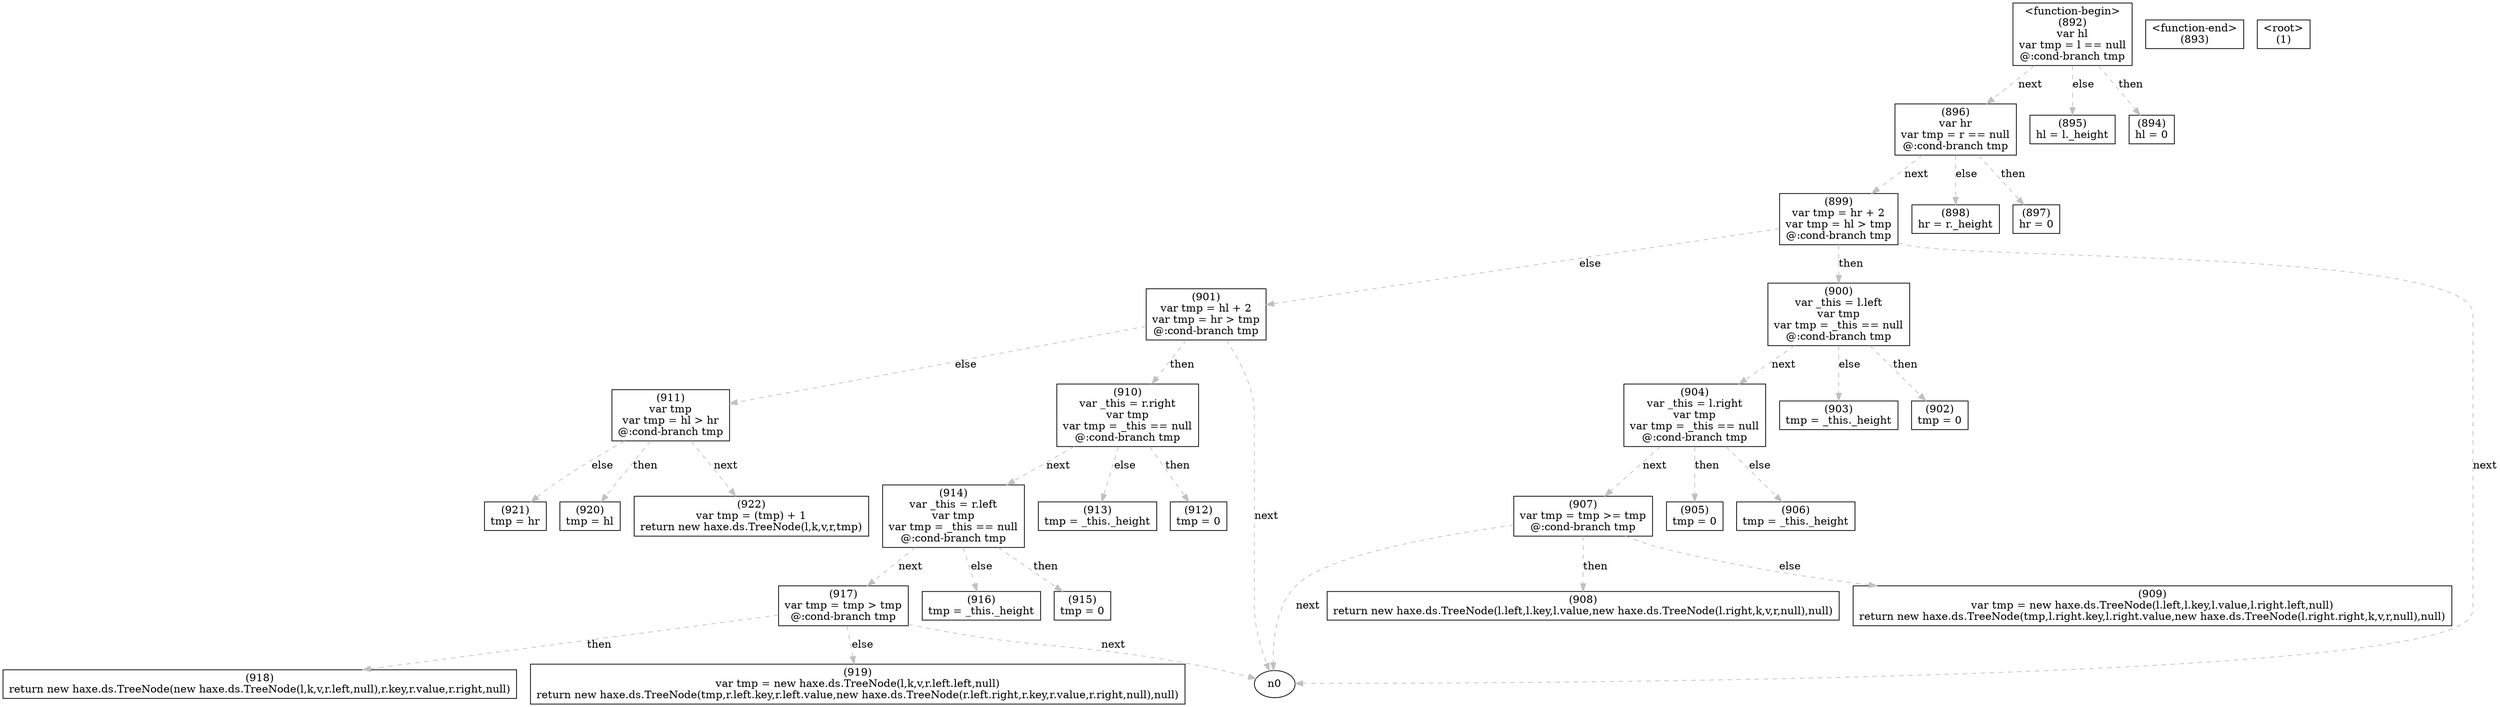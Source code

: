 digraph graphname {
n922 [shape=box,label="(922)\nvar tmp = (tmp) + 1\nreturn new haxe.ds.TreeNode(l,k,v,r,tmp)"];
n921 [shape=box,label="(921)\ntmp = hr"];
n920 [shape=box,label="(920)\ntmp = hl"];
n919 [shape=box,label="(919)\nvar tmp = new haxe.ds.TreeNode(l,k,v,r.left.left,null)\nreturn new haxe.ds.TreeNode(tmp,r.left.key,r.left.value,new haxe.ds.TreeNode(r.left.right,r.key,r.value,r.right,null),null)"];
n918 [shape=box,label="(918)\nreturn new haxe.ds.TreeNode(new haxe.ds.TreeNode(l,k,v,r.left,null),r.key,r.value,r.right,null)"];
n917 [shape=box,label="(917)\nvar tmp = tmp > tmp\n@:cond-branch tmp"];
n917 -> n918[style="dashed",color="gray",label="then"];
n917 -> n919[style="dashed",color="gray",label="else"];
n917 -> n0[style="dashed",color="gray",label="next"];
n916 [shape=box,label="(916)\ntmp = _this._height"];
n915 [shape=box,label="(915)\ntmp = 0"];
n914 [shape=box,label="(914)\nvar _this = r.left\nvar tmp\nvar tmp = _this == null\n@:cond-branch tmp"];
n914 -> n915[style="dashed",color="gray",label="then"];
n914 -> n916[style="dashed",color="gray",label="else"];
n914 -> n917[style="dashed",color="gray",label="next"];
n913 [shape=box,label="(913)\ntmp = _this._height"];
n912 [shape=box,label="(912)\ntmp = 0"];
n911 [shape=box,label="(911)\nvar tmp\nvar tmp = hl > hr\n@:cond-branch tmp"];
n911 -> n920[style="dashed",color="gray",label="then"];
n911 -> n921[style="dashed",color="gray",label="else"];
n911 -> n922[style="dashed",color="gray",label="next"];
n910 [shape=box,label="(910)\nvar _this = r.right\nvar tmp\nvar tmp = _this == null\n@:cond-branch tmp"];
n910 -> n912[style="dashed",color="gray",label="then"];
n910 -> n913[style="dashed",color="gray",label="else"];
n910 -> n914[style="dashed",color="gray",label="next"];
n909 [shape=box,label="(909)\nvar tmp = new haxe.ds.TreeNode(l.left,l.key,l.value,l.right.left,null)\nreturn new haxe.ds.TreeNode(tmp,l.right.key,l.right.value,new haxe.ds.TreeNode(l.right.right,k,v,r,null),null)"];
n908 [shape=box,label="(908)\nreturn new haxe.ds.TreeNode(l.left,l.key,l.value,new haxe.ds.TreeNode(l.right,k,v,r,null),null)"];
n907 [shape=box,label="(907)\nvar tmp = tmp >= tmp\n@:cond-branch tmp"];
n907 -> n908[style="dashed",color="gray",label="then"];
n907 -> n909[style="dashed",color="gray",label="else"];
n907 -> n0[style="dashed",color="gray",label="next"];
n906 [shape=box,label="(906)\ntmp = _this._height"];
n905 [shape=box,label="(905)\ntmp = 0"];
n904 [shape=box,label="(904)\nvar _this = l.right\nvar tmp\nvar tmp = _this == null\n@:cond-branch tmp"];
n904 -> n905[style="dashed",color="gray",label="then"];
n904 -> n906[style="dashed",color="gray",label="else"];
n904 -> n907[style="dashed",color="gray",label="next"];
n903 [shape=box,label="(903)\ntmp = _this._height"];
n902 [shape=box,label="(902)\ntmp = 0"];
n901 [shape=box,label="(901)\nvar tmp = hl + 2\nvar tmp = hr > tmp\n@:cond-branch tmp"];
n901 -> n910[style="dashed",color="gray",label="then"];
n901 -> n911[style="dashed",color="gray",label="else"];
n901 -> n0[style="dashed",color="gray",label="next"];
n900 [shape=box,label="(900)\nvar _this = l.left\nvar tmp\nvar tmp = _this == null\n@:cond-branch tmp"];
n900 -> n902[style="dashed",color="gray",label="then"];
n900 -> n903[style="dashed",color="gray",label="else"];
n900 -> n904[style="dashed",color="gray",label="next"];
n899 [shape=box,label="(899)\nvar tmp = hr + 2\nvar tmp = hl > tmp\n@:cond-branch tmp"];
n899 -> n900[style="dashed",color="gray",label="then"];
n899 -> n901[style="dashed",color="gray",label="else"];
n899 -> n0[style="dashed",color="gray",label="next"];
n898 [shape=box,label="(898)\nhr = r._height"];
n897 [shape=box,label="(897)\nhr = 0"];
n896 [shape=box,label="(896)\nvar hr\nvar tmp = r == null\n@:cond-branch tmp"];
n896 -> n897[style="dashed",color="gray",label="then"];
n896 -> n898[style="dashed",color="gray",label="else"];
n896 -> n899[style="dashed",color="gray",label="next"];
n895 [shape=box,label="(895)\nhl = l._height"];
n894 [shape=box,label="(894)\nhl = 0"];
n893 [shape=box,label="<function-end>
(893)"];
n892 [shape=box,label="<function-begin>
(892)\nvar hl\nvar tmp = l == null\n@:cond-branch tmp"];
n892 -> n894[style="dashed",color="gray",label="then"];
n892 -> n895[style="dashed",color="gray",label="else"];
n892 -> n896[style="dashed",color="gray",label="next"];
n1 [shape=box,label="<root>
(1)"];
}
